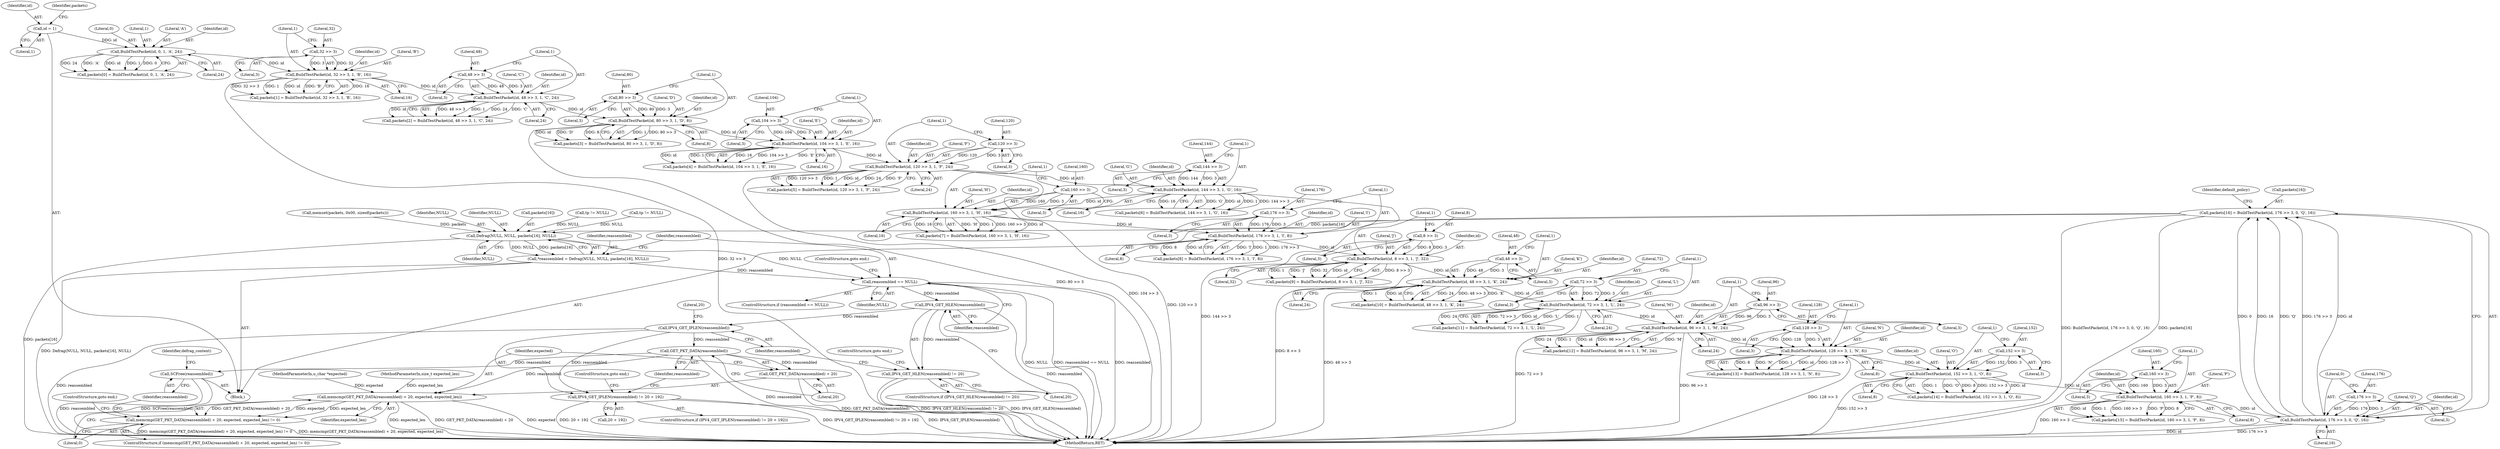 digraph "0_suricata_4a04f814b15762eb446a5ead4d69d021512df6f8_1@pointer" {
"1000334" [label="(Call,packets[16] = BuildTestPacket(id, 176 >> 3, 0, 'Q', 16))"];
"1000338" [label="(Call,BuildTestPacket(id, 176 >> 3, 0, 'Q', 16))"];
"1000326" [label="(Call,BuildTestPacket(id, 160 >> 3, 1, 'P', 8))"];
"1000314" [label="(Call,BuildTestPacket(id, 152 >> 3, 1, 'O', 8))"];
"1000302" [label="(Call,BuildTestPacket(id, 128 >> 3, 1, 'N', 8))"];
"1000290" [label="(Call,BuildTestPacket(id, 96 >> 3, 1, 'M', 24))"];
"1000278" [label="(Call,BuildTestPacket(id, 72 >> 3, 1, 'L', 24))"];
"1000266" [label="(Call,BuildTestPacket(id, 48 >> 3, 1, 'K', 24))"];
"1000254" [label="(Call,BuildTestPacket(id, 8 >> 3, 1, 'J', 32))"];
"1000242" [label="(Call,BuildTestPacket(id, 176 >> 3, 1, 'I', 8))"];
"1000230" [label="(Call,BuildTestPacket(id, 160 >> 3, 1, 'H', 16))"];
"1000218" [label="(Call,BuildTestPacket(id, 144 >> 3, 1, 'G', 16))"];
"1000206" [label="(Call,BuildTestPacket(id, 120 >> 3, 1, 'F', 24))"];
"1000194" [label="(Call,BuildTestPacket(id, 104 >> 3, 1, 'E', 16))"];
"1000182" [label="(Call,BuildTestPacket(id, 80 >> 3, 1, 'D', 8))"];
"1000170" [label="(Call,BuildTestPacket(id, 48 >> 3, 1, 'C', 24))"];
"1000158" [label="(Call,BuildTestPacket(id, 32 >> 3, 1, 'B', 16))"];
"1000148" [label="(Call,BuildTestPacket(id, 0, 1, 'A', 24))"];
"1000135" [label="(Call,id = 1)"];
"1000160" [label="(Call,32 >> 3)"];
"1000172" [label="(Call,48 >> 3)"];
"1000184" [label="(Call,80 >> 3)"];
"1000196" [label="(Call,104 >> 3)"];
"1000208" [label="(Call,120 >> 3)"];
"1000220" [label="(Call,144 >> 3)"];
"1000232" [label="(Call,160 >> 3)"];
"1000244" [label="(Call,176 >> 3)"];
"1000256" [label="(Call,8 >> 3)"];
"1000268" [label="(Call,48 >> 3)"];
"1000280" [label="(Call,72 >> 3)"];
"1000292" [label="(Call,96 >> 3)"];
"1000304" [label="(Call,128 >> 3)"];
"1000316" [label="(Call,152 >> 3)"];
"1000328" [label="(Call,160 >> 3)"];
"1000340" [label="(Call,176 >> 3)"];
"1000431" [label="(Call,Defrag(NULL, NULL, packets[16], NULL))"];
"1000429" [label="(Call,*reassembled = Defrag(NULL, NULL, packets[16], NULL))"];
"1000439" [label="(Call,reassembled == NULL)"];
"1000446" [label="(Call,IPV4_GET_HLEN(reassembled))"];
"1000445" [label="(Call,IPV4_GET_HLEN(reassembled) != 20)"];
"1000453" [label="(Call,IPV4_GET_IPLEN(reassembled))"];
"1000452" [label="(Call,IPV4_GET_IPLEN(reassembled) != 20 + 192)"];
"1000464" [label="(Call,GET_PKT_DATA(reassembled))"];
"1000462" [label="(Call,memcmp(GET_PKT_DATA(reassembled) + 20, expected, expected_len))"];
"1000461" [label="(Call,memcmp(GET_PKT_DATA(reassembled) + 20, expected, expected_len) != 0)"];
"1000463" [label="(Call,GET_PKT_DATA(reassembled) + 20)"];
"1000472" [label="(Call,SCFree(reassembled))"];
"1000249" [label="(Literal,8)"];
"1000189" [label="(Literal,8)"];
"1000326" [label="(Call,BuildTestPacket(id, 160 >> 3, 1, 'P', 8))"];
"1000274" [label="(Call,packets[11] = BuildTestPacket(id, 72 >> 3, 1, 'L', 24))"];
"1000453" [label="(Call,IPV4_GET_IPLEN(reassembled))"];
"1000308" [label="(Literal,'N')"];
"1000199" [label="(Literal,1)"];
"1000243" [label="(Identifier,id)"];
"1000235" [label="(Literal,1)"];
"1000340" [label="(Call,176 >> 3)"];
"1000464" [label="(Call,GET_PKT_DATA(reassembled))"];
"1000469" [label="(Literal,0)"];
"1000197" [label="(Literal,104)"];
"1000298" [label="(Call,packets[13] = BuildTestPacket(id, 128 >> 3, 1, 'N', 8))"];
"1000295" [label="(Literal,1)"];
"1000286" [label="(Call,packets[12] = BuildTestPacket(id, 96 >> 3, 1, 'M', 24))"];
"1000127" [label="(Block,)"];
"1000451" [label="(ControlStructure,if (IPV4_GET_IPLEN(reassembled) != 20 + 192))"];
"1000293" [label="(Literal,96)"];
"1000207" [label="(Identifier,id)"];
"1000230" [label="(Call,BuildTestPacket(id, 160 >> 3, 1, 'H', 16))"];
"1000304" [label="(Call,128 >> 3)"];
"1000254" [label="(Call,BuildTestPacket(id, 8 >> 3, 1, 'J', 32))"];
"1000137" [label="(Literal,1)"];
"1000176" [label="(Literal,'C')"];
"1000187" [label="(Literal,1)"];
"1000345" [label="(Literal,16)"];
"1000505" [label="(MethodReturn,RET)"];
"1000175" [label="(Literal,1)"];
"1000161" [label="(Literal,32)"];
"1000158" [label="(Call,BuildTestPacket(id, 32 >> 3, 1, 'B', 16))"];
"1000218" [label="(Call,BuildTestPacket(id, 144 >> 3, 1, 'G', 16))"];
"1000271" [label="(Literal,1)"];
"1000330" [label="(Literal,3)"];
"1000444" [label="(ControlStructure,if (IPV4_GET_HLEN(reassembled) != 20))"];
"1000139" [label="(Call,memset(packets, 0x00, sizeof(packets)))"];
"1000154" [label="(Call,packets[1] = BuildTestPacket(id, 32 >> 3, 1, 'B', 16))"];
"1000162" [label="(Literal,3)"];
"1000314" [label="(Call,BuildTestPacket(id, 152 >> 3, 1, 'O', 8))"];
"1000309" [label="(Literal,8)"];
"1000153" [label="(Literal,24)"];
"1000188" [label="(Literal,'D')"];
"1000290" [label="(Call,BuildTestPacket(id, 96 >> 3, 1, 'M', 24))"];
"1000285" [label="(Literal,24)"];
"1000433" [label="(Identifier,NULL)"];
"1000226" [label="(Call,packets[7] = BuildTestPacket(id, 160 >> 3, 1, 'H', 16))"];
"1000307" [label="(Literal,1)"];
"1000206" [label="(Call,BuildTestPacket(id, 120 >> 3, 1, 'F', 24))"];
"1000466" [label="(Literal,20)"];
"1000437" [label="(Identifier,NULL)"];
"1000125" [label="(MethodParameterIn,u_char *expected)"];
"1000455" [label="(Call,20 + 192)"];
"1000454" [label="(Identifier,reassembled)"];
"1000302" [label="(Call,BuildTestPacket(id, 128 >> 3, 1, 'N', 8))"];
"1000182" [label="(Call,BuildTestPacket(id, 80 >> 3, 1, 'D', 8))"];
"1000461" [label="(Call,memcmp(GET_PKT_DATA(reassembled) + 20, expected, expected_len) != 0)"];
"1000232" [label="(Call,160 >> 3)"];
"1000136" [label="(Identifier,id)"];
"1000478" [label="(Identifier,defrag_context)"];
"1000297" [label="(Literal,24)"];
"1000144" [label="(Call,packets[0] = BuildTestPacket(id, 0, 1, 'A', 24))"];
"1000266" [label="(Call,BuildTestPacket(id, 48 >> 3, 1, 'K', 24))"];
"1000212" [label="(Literal,'F')"];
"1000174" [label="(Literal,3)"];
"1000256" [label="(Call,8 >> 3)"];
"1000236" [label="(Literal,'H')"];
"1000178" [label="(Call,packets[3] = BuildTestPacket(id, 80 >> 3, 1, 'D', 8))"];
"1000319" [label="(Literal,1)"];
"1000255" [label="(Identifier,id)"];
"1000173" [label="(Literal,48)"];
"1000432" [label="(Identifier,NULL)"];
"1000322" [label="(Call,packets[15] = BuildTestPacket(id, 160 >> 3, 1, 'P', 8))"];
"1000150" [label="(Literal,0)"];
"1000434" [label="(Call,packets[16])"];
"1000459" [label="(ControlStructure,goto end;)"];
"1000370" [label="(Call,tp != NULL)"];
"1000200" [label="(Literal,'E')"];
"1000159" [label="(Identifier,id)"];
"1000450" [label="(ControlStructure,goto end;)"];
"1000165" [label="(Literal,16)"];
"1000246" [label="(Literal,3)"];
"1000238" [label="(Call,packets[8] = BuildTestPacket(id, 176 >> 3, 1, 'I', 8))"];
"1000224" [label="(Literal,'G')"];
"1000231" [label="(Identifier,id)"];
"1000259" [label="(Literal,1)"];
"1000172" [label="(Call,48 >> 3)"];
"1000344" [label="(Literal,'Q')"];
"1000222" [label="(Literal,3)"];
"1000280" [label="(Call,72 >> 3)"];
"1000201" [label="(Literal,16)"];
"1000234" [label="(Literal,3)"];
"1000209" [label="(Literal,120)"];
"1000329" [label="(Literal,160)"];
"1000164" [label="(Literal,'B')"];
"1000160" [label="(Call,32 >> 3)"];
"1000430" [label="(Identifier,reassembled)"];
"1000126" [label="(MethodParameterIn,size_t expected_len)"];
"1000438" [label="(ControlStructure,if (reassembled == NULL))"];
"1000140" [label="(Identifier,packets)"];
"1000446" [label="(Call,IPV4_GET_HLEN(reassembled))"];
"1000292" [label="(Call,96 >> 3)"];
"1000448" [label="(Literal,20)"];
"1000268" [label="(Call,48 >> 3)"];
"1000184" [label="(Call,80 >> 3)"];
"1000463" [label="(Call,GET_PKT_DATA(reassembled) + 20)"];
"1000439" [label="(Call,reassembled == NULL)"];
"1000443" [label="(ControlStructure,goto end;)"];
"1000279" [label="(Identifier,id)"];
"1000244" [label="(Call,176 >> 3)"];
"1000332" [label="(Literal,'P')"];
"1000315" [label="(Identifier,id)"];
"1000237" [label="(Literal,16)"];
"1000151" [label="(Literal,1)"];
"1000221" [label="(Literal,144)"];
"1000166" [label="(Call,packets[2] = BuildTestPacket(id, 48 >> 3, 1, 'C', 24))"];
"1000270" [label="(Literal,3)"];
"1000328" [label="(Call,160 >> 3)"];
"1000431" [label="(Call,Defrag(NULL, NULL, packets[16], NULL))"];
"1000407" [label="(Call,tp != NULL)"];
"1000190" [label="(Call,packets[4] = BuildTestPacket(id, 104 >> 3, 1, 'E', 16))"];
"1000186" [label="(Literal,3)"];
"1000208" [label="(Call,120 >> 3)"];
"1000342" [label="(Literal,3)"];
"1000320" [label="(Literal,'O')"];
"1000257" [label="(Literal,8)"];
"1000211" [label="(Literal,1)"];
"1000272" [label="(Literal,'K')"];
"1000294" [label="(Literal,3)"];
"1000335" [label="(Call,packets[16])"];
"1000198" [label="(Literal,3)"];
"1000310" [label="(Call,packets[14] = BuildTestPacket(id, 152 >> 3, 1, 'O', 8))"];
"1000195" [label="(Identifier,id)"];
"1000183" [label="(Identifier,id)"];
"1000210" [label="(Literal,3)"];
"1000334" [label="(Call,packets[16] = BuildTestPacket(id, 176 >> 3, 0, 'Q', 16))"];
"1000317" [label="(Literal,152)"];
"1000214" [label="(Call,packets[6] = BuildTestPacket(id, 144 >> 3, 1, 'G', 16))"];
"1000185" [label="(Literal,80)"];
"1000177" [label="(Literal,24)"];
"1000233" [label="(Literal,160)"];
"1000296" [label="(Literal,'M')"];
"1000316" [label="(Call,152 >> 3)"];
"1000462" [label="(Call,memcmp(GET_PKT_DATA(reassembled) + 20, expected, expected_len))"];
"1000202" [label="(Call,packets[5] = BuildTestPacket(id, 120 >> 3, 1, 'F', 24))"];
"1000171" [label="(Identifier,id)"];
"1000248" [label="(Literal,'I')"];
"1000429" [label="(Call,*reassembled = Defrag(NULL, NULL, packets[16], NULL))"];
"1000460" [label="(ControlStructure,if (memcmp(GET_PKT_DATA(reassembled) + 20, expected, expected_len) != 0))"];
"1000338" [label="(Call,BuildTestPacket(id, 176 >> 3, 0, 'Q', 16))"];
"1000468" [label="(Identifier,expected_len)"];
"1000305" [label="(Literal,128)"];
"1000327" [label="(Identifier,id)"];
"1000452" [label="(Call,IPV4_GET_IPLEN(reassembled) != 20 + 192)"];
"1000343" [label="(Literal,0)"];
"1000456" [label="(Literal,20)"];
"1000471" [label="(ControlStructure,goto end;)"];
"1000283" [label="(Literal,1)"];
"1000247" [label="(Literal,1)"];
"1000220" [label="(Call,144 >> 3)"];
"1000219" [label="(Identifier,id)"];
"1000267" [label="(Identifier,id)"];
"1000170" [label="(Call,BuildTestPacket(id, 48 >> 3, 1, 'C', 24))"];
"1000291" [label="(Identifier,id)"];
"1000163" [label="(Literal,1)"];
"1000465" [label="(Identifier,reassembled)"];
"1000223" [label="(Literal,1)"];
"1000303" [label="(Identifier,id)"];
"1000278" [label="(Call,BuildTestPacket(id, 72 >> 3, 1, 'L', 24))"];
"1000347" [label="(Identifier,default_policy)"];
"1000242" [label="(Call,BuildTestPacket(id, 176 >> 3, 1, 'I', 8))"];
"1000333" [label="(Literal,8)"];
"1000447" [label="(Identifier,reassembled)"];
"1000194" [label="(Call,BuildTestPacket(id, 104 >> 3, 1, 'E', 16))"];
"1000196" [label="(Call,104 >> 3)"];
"1000225" [label="(Literal,16)"];
"1000284" [label="(Literal,'L')"];
"1000213" [label="(Literal,24)"];
"1000258" [label="(Literal,3)"];
"1000440" [label="(Identifier,reassembled)"];
"1000135" [label="(Call,id = 1)"];
"1000260" [label="(Literal,'J')"];
"1000262" [label="(Call,packets[10] = BuildTestPacket(id, 48 >> 3, 1, 'K', 24))"];
"1000152" [label="(Literal,'A')"];
"1000318" [label="(Literal,3)"];
"1000281" [label="(Literal,72)"];
"1000441" [label="(Identifier,NULL)"];
"1000306" [label="(Literal,3)"];
"1000269" [label="(Literal,48)"];
"1000282" [label="(Literal,3)"];
"1000149" [label="(Identifier,id)"];
"1000339" [label="(Identifier,id)"];
"1000467" [label="(Identifier,expected)"];
"1000273" [label="(Literal,24)"];
"1000472" [label="(Call,SCFree(reassembled))"];
"1000445" [label="(Call,IPV4_GET_HLEN(reassembled) != 20)"];
"1000261" [label="(Literal,32)"];
"1000321" [label="(Literal,8)"];
"1000341" [label="(Literal,176)"];
"1000245" [label="(Literal,176)"];
"1000250" [label="(Call,packets[9] = BuildTestPacket(id, 8 >> 3, 1, 'J', 32))"];
"1000148" [label="(Call,BuildTestPacket(id, 0, 1, 'A', 24))"];
"1000331" [label="(Literal,1)"];
"1000473" [label="(Identifier,reassembled)"];
"1000334" -> "1000127"  [label="AST: "];
"1000334" -> "1000338"  [label="CFG: "];
"1000335" -> "1000334"  [label="AST: "];
"1000338" -> "1000334"  [label="AST: "];
"1000347" -> "1000334"  [label="CFG: "];
"1000334" -> "1000505"  [label="DDG: BuildTestPacket(id, 176 >> 3, 0, 'Q', 16)"];
"1000334" -> "1000505"  [label="DDG: packets[16]"];
"1000338" -> "1000334"  [label="DDG: 0"];
"1000338" -> "1000334"  [label="DDG: 16"];
"1000338" -> "1000334"  [label="DDG: 'Q'"];
"1000338" -> "1000334"  [label="DDG: 176 >> 3"];
"1000338" -> "1000334"  [label="DDG: id"];
"1000334" -> "1000431"  [label="DDG: packets[16]"];
"1000338" -> "1000345"  [label="CFG: "];
"1000339" -> "1000338"  [label="AST: "];
"1000340" -> "1000338"  [label="AST: "];
"1000343" -> "1000338"  [label="AST: "];
"1000344" -> "1000338"  [label="AST: "];
"1000345" -> "1000338"  [label="AST: "];
"1000338" -> "1000505"  [label="DDG: id"];
"1000338" -> "1000505"  [label="DDG: 176 >> 3"];
"1000326" -> "1000338"  [label="DDG: id"];
"1000340" -> "1000338"  [label="DDG: 176"];
"1000340" -> "1000338"  [label="DDG: 3"];
"1000326" -> "1000322"  [label="AST: "];
"1000326" -> "1000333"  [label="CFG: "];
"1000327" -> "1000326"  [label="AST: "];
"1000328" -> "1000326"  [label="AST: "];
"1000331" -> "1000326"  [label="AST: "];
"1000332" -> "1000326"  [label="AST: "];
"1000333" -> "1000326"  [label="AST: "];
"1000322" -> "1000326"  [label="CFG: "];
"1000326" -> "1000505"  [label="DDG: 160 >> 3"];
"1000326" -> "1000322"  [label="DDG: id"];
"1000326" -> "1000322"  [label="DDG: 1"];
"1000326" -> "1000322"  [label="DDG: 160 >> 3"];
"1000326" -> "1000322"  [label="DDG: 'P'"];
"1000326" -> "1000322"  [label="DDG: 8"];
"1000314" -> "1000326"  [label="DDG: id"];
"1000328" -> "1000326"  [label="DDG: 160"];
"1000328" -> "1000326"  [label="DDG: 3"];
"1000314" -> "1000310"  [label="AST: "];
"1000314" -> "1000321"  [label="CFG: "];
"1000315" -> "1000314"  [label="AST: "];
"1000316" -> "1000314"  [label="AST: "];
"1000319" -> "1000314"  [label="AST: "];
"1000320" -> "1000314"  [label="AST: "];
"1000321" -> "1000314"  [label="AST: "];
"1000310" -> "1000314"  [label="CFG: "];
"1000314" -> "1000505"  [label="DDG: 152 >> 3"];
"1000314" -> "1000310"  [label="DDG: 1"];
"1000314" -> "1000310"  [label="DDG: 'O'"];
"1000314" -> "1000310"  [label="DDG: 8"];
"1000314" -> "1000310"  [label="DDG: 152 >> 3"];
"1000314" -> "1000310"  [label="DDG: id"];
"1000302" -> "1000314"  [label="DDG: id"];
"1000316" -> "1000314"  [label="DDG: 152"];
"1000316" -> "1000314"  [label="DDG: 3"];
"1000302" -> "1000298"  [label="AST: "];
"1000302" -> "1000309"  [label="CFG: "];
"1000303" -> "1000302"  [label="AST: "];
"1000304" -> "1000302"  [label="AST: "];
"1000307" -> "1000302"  [label="AST: "];
"1000308" -> "1000302"  [label="AST: "];
"1000309" -> "1000302"  [label="AST: "];
"1000298" -> "1000302"  [label="CFG: "];
"1000302" -> "1000505"  [label="DDG: 128 >> 3"];
"1000302" -> "1000298"  [label="DDG: 8"];
"1000302" -> "1000298"  [label="DDG: 'N'"];
"1000302" -> "1000298"  [label="DDG: 1"];
"1000302" -> "1000298"  [label="DDG: id"];
"1000302" -> "1000298"  [label="DDG: 128 >> 3"];
"1000290" -> "1000302"  [label="DDG: id"];
"1000304" -> "1000302"  [label="DDG: 128"];
"1000304" -> "1000302"  [label="DDG: 3"];
"1000290" -> "1000286"  [label="AST: "];
"1000290" -> "1000297"  [label="CFG: "];
"1000291" -> "1000290"  [label="AST: "];
"1000292" -> "1000290"  [label="AST: "];
"1000295" -> "1000290"  [label="AST: "];
"1000296" -> "1000290"  [label="AST: "];
"1000297" -> "1000290"  [label="AST: "];
"1000286" -> "1000290"  [label="CFG: "];
"1000290" -> "1000505"  [label="DDG: 96 >> 3"];
"1000290" -> "1000286"  [label="DDG: 'M'"];
"1000290" -> "1000286"  [label="DDG: 24"];
"1000290" -> "1000286"  [label="DDG: 1"];
"1000290" -> "1000286"  [label="DDG: id"];
"1000290" -> "1000286"  [label="DDG: 96 >> 3"];
"1000278" -> "1000290"  [label="DDG: id"];
"1000292" -> "1000290"  [label="DDG: 96"];
"1000292" -> "1000290"  [label="DDG: 3"];
"1000278" -> "1000274"  [label="AST: "];
"1000278" -> "1000285"  [label="CFG: "];
"1000279" -> "1000278"  [label="AST: "];
"1000280" -> "1000278"  [label="AST: "];
"1000283" -> "1000278"  [label="AST: "];
"1000284" -> "1000278"  [label="AST: "];
"1000285" -> "1000278"  [label="AST: "];
"1000274" -> "1000278"  [label="CFG: "];
"1000278" -> "1000505"  [label="DDG: 72 >> 3"];
"1000278" -> "1000274"  [label="DDG: 72 >> 3"];
"1000278" -> "1000274"  [label="DDG: id"];
"1000278" -> "1000274"  [label="DDG: 'L'"];
"1000278" -> "1000274"  [label="DDG: 1"];
"1000278" -> "1000274"  [label="DDG: 24"];
"1000266" -> "1000278"  [label="DDG: id"];
"1000280" -> "1000278"  [label="DDG: 72"];
"1000280" -> "1000278"  [label="DDG: 3"];
"1000266" -> "1000262"  [label="AST: "];
"1000266" -> "1000273"  [label="CFG: "];
"1000267" -> "1000266"  [label="AST: "];
"1000268" -> "1000266"  [label="AST: "];
"1000271" -> "1000266"  [label="AST: "];
"1000272" -> "1000266"  [label="AST: "];
"1000273" -> "1000266"  [label="AST: "];
"1000262" -> "1000266"  [label="CFG: "];
"1000266" -> "1000505"  [label="DDG: 48 >> 3"];
"1000266" -> "1000262"  [label="DDG: 24"];
"1000266" -> "1000262"  [label="DDG: 48 >> 3"];
"1000266" -> "1000262"  [label="DDG: 'K'"];
"1000266" -> "1000262"  [label="DDG: 1"];
"1000266" -> "1000262"  [label="DDG: id"];
"1000254" -> "1000266"  [label="DDG: id"];
"1000268" -> "1000266"  [label="DDG: 48"];
"1000268" -> "1000266"  [label="DDG: 3"];
"1000254" -> "1000250"  [label="AST: "];
"1000254" -> "1000261"  [label="CFG: "];
"1000255" -> "1000254"  [label="AST: "];
"1000256" -> "1000254"  [label="AST: "];
"1000259" -> "1000254"  [label="AST: "];
"1000260" -> "1000254"  [label="AST: "];
"1000261" -> "1000254"  [label="AST: "];
"1000250" -> "1000254"  [label="CFG: "];
"1000254" -> "1000505"  [label="DDG: 8 >> 3"];
"1000254" -> "1000250"  [label="DDG: 8 >> 3"];
"1000254" -> "1000250"  [label="DDG: 1"];
"1000254" -> "1000250"  [label="DDG: 'J'"];
"1000254" -> "1000250"  [label="DDG: 32"];
"1000254" -> "1000250"  [label="DDG: id"];
"1000242" -> "1000254"  [label="DDG: id"];
"1000256" -> "1000254"  [label="DDG: 8"];
"1000256" -> "1000254"  [label="DDG: 3"];
"1000242" -> "1000238"  [label="AST: "];
"1000242" -> "1000249"  [label="CFG: "];
"1000243" -> "1000242"  [label="AST: "];
"1000244" -> "1000242"  [label="AST: "];
"1000247" -> "1000242"  [label="AST: "];
"1000248" -> "1000242"  [label="AST: "];
"1000249" -> "1000242"  [label="AST: "];
"1000238" -> "1000242"  [label="CFG: "];
"1000242" -> "1000238"  [label="DDG: 'I'"];
"1000242" -> "1000238"  [label="DDG: 1"];
"1000242" -> "1000238"  [label="DDG: 176 >> 3"];
"1000242" -> "1000238"  [label="DDG: 8"];
"1000242" -> "1000238"  [label="DDG: id"];
"1000230" -> "1000242"  [label="DDG: id"];
"1000244" -> "1000242"  [label="DDG: 176"];
"1000244" -> "1000242"  [label="DDG: 3"];
"1000230" -> "1000226"  [label="AST: "];
"1000230" -> "1000237"  [label="CFG: "];
"1000231" -> "1000230"  [label="AST: "];
"1000232" -> "1000230"  [label="AST: "];
"1000235" -> "1000230"  [label="AST: "];
"1000236" -> "1000230"  [label="AST: "];
"1000237" -> "1000230"  [label="AST: "];
"1000226" -> "1000230"  [label="CFG: "];
"1000230" -> "1000226"  [label="DDG: 'H'"];
"1000230" -> "1000226"  [label="DDG: 1"];
"1000230" -> "1000226"  [label="DDG: 160 >> 3"];
"1000230" -> "1000226"  [label="DDG: id"];
"1000230" -> "1000226"  [label="DDG: 16"];
"1000218" -> "1000230"  [label="DDG: id"];
"1000232" -> "1000230"  [label="DDG: 160"];
"1000232" -> "1000230"  [label="DDG: 3"];
"1000218" -> "1000214"  [label="AST: "];
"1000218" -> "1000225"  [label="CFG: "];
"1000219" -> "1000218"  [label="AST: "];
"1000220" -> "1000218"  [label="AST: "];
"1000223" -> "1000218"  [label="AST: "];
"1000224" -> "1000218"  [label="AST: "];
"1000225" -> "1000218"  [label="AST: "];
"1000214" -> "1000218"  [label="CFG: "];
"1000218" -> "1000505"  [label="DDG: 144 >> 3"];
"1000218" -> "1000214"  [label="DDG: 'G'"];
"1000218" -> "1000214"  [label="DDG: id"];
"1000218" -> "1000214"  [label="DDG: 1"];
"1000218" -> "1000214"  [label="DDG: 144 >> 3"];
"1000218" -> "1000214"  [label="DDG: 16"];
"1000206" -> "1000218"  [label="DDG: id"];
"1000220" -> "1000218"  [label="DDG: 144"];
"1000220" -> "1000218"  [label="DDG: 3"];
"1000206" -> "1000202"  [label="AST: "];
"1000206" -> "1000213"  [label="CFG: "];
"1000207" -> "1000206"  [label="AST: "];
"1000208" -> "1000206"  [label="AST: "];
"1000211" -> "1000206"  [label="AST: "];
"1000212" -> "1000206"  [label="AST: "];
"1000213" -> "1000206"  [label="AST: "];
"1000202" -> "1000206"  [label="CFG: "];
"1000206" -> "1000505"  [label="DDG: 120 >> 3"];
"1000206" -> "1000202"  [label="DDG: 120 >> 3"];
"1000206" -> "1000202"  [label="DDG: 1"];
"1000206" -> "1000202"  [label="DDG: id"];
"1000206" -> "1000202"  [label="DDG: 24"];
"1000206" -> "1000202"  [label="DDG: 'F'"];
"1000194" -> "1000206"  [label="DDG: id"];
"1000208" -> "1000206"  [label="DDG: 120"];
"1000208" -> "1000206"  [label="DDG: 3"];
"1000194" -> "1000190"  [label="AST: "];
"1000194" -> "1000201"  [label="CFG: "];
"1000195" -> "1000194"  [label="AST: "];
"1000196" -> "1000194"  [label="AST: "];
"1000199" -> "1000194"  [label="AST: "];
"1000200" -> "1000194"  [label="AST: "];
"1000201" -> "1000194"  [label="AST: "];
"1000190" -> "1000194"  [label="CFG: "];
"1000194" -> "1000505"  [label="DDG: 104 >> 3"];
"1000194" -> "1000190"  [label="DDG: 16"];
"1000194" -> "1000190"  [label="DDG: 104 >> 3"];
"1000194" -> "1000190"  [label="DDG: 'E'"];
"1000194" -> "1000190"  [label="DDG: id"];
"1000194" -> "1000190"  [label="DDG: 1"];
"1000182" -> "1000194"  [label="DDG: id"];
"1000196" -> "1000194"  [label="DDG: 104"];
"1000196" -> "1000194"  [label="DDG: 3"];
"1000182" -> "1000178"  [label="AST: "];
"1000182" -> "1000189"  [label="CFG: "];
"1000183" -> "1000182"  [label="AST: "];
"1000184" -> "1000182"  [label="AST: "];
"1000187" -> "1000182"  [label="AST: "];
"1000188" -> "1000182"  [label="AST: "];
"1000189" -> "1000182"  [label="AST: "];
"1000178" -> "1000182"  [label="CFG: "];
"1000182" -> "1000505"  [label="DDG: 80 >> 3"];
"1000182" -> "1000178"  [label="DDG: 1"];
"1000182" -> "1000178"  [label="DDG: 80 >> 3"];
"1000182" -> "1000178"  [label="DDG: id"];
"1000182" -> "1000178"  [label="DDG: 'D'"];
"1000182" -> "1000178"  [label="DDG: 8"];
"1000170" -> "1000182"  [label="DDG: id"];
"1000184" -> "1000182"  [label="DDG: 80"];
"1000184" -> "1000182"  [label="DDG: 3"];
"1000170" -> "1000166"  [label="AST: "];
"1000170" -> "1000177"  [label="CFG: "];
"1000171" -> "1000170"  [label="AST: "];
"1000172" -> "1000170"  [label="AST: "];
"1000175" -> "1000170"  [label="AST: "];
"1000176" -> "1000170"  [label="AST: "];
"1000177" -> "1000170"  [label="AST: "];
"1000166" -> "1000170"  [label="CFG: "];
"1000170" -> "1000166"  [label="DDG: 48 >> 3"];
"1000170" -> "1000166"  [label="DDG: 1"];
"1000170" -> "1000166"  [label="DDG: 24"];
"1000170" -> "1000166"  [label="DDG: 'C'"];
"1000170" -> "1000166"  [label="DDG: id"];
"1000158" -> "1000170"  [label="DDG: id"];
"1000172" -> "1000170"  [label="DDG: 48"];
"1000172" -> "1000170"  [label="DDG: 3"];
"1000158" -> "1000154"  [label="AST: "];
"1000158" -> "1000165"  [label="CFG: "];
"1000159" -> "1000158"  [label="AST: "];
"1000160" -> "1000158"  [label="AST: "];
"1000163" -> "1000158"  [label="AST: "];
"1000164" -> "1000158"  [label="AST: "];
"1000165" -> "1000158"  [label="AST: "];
"1000154" -> "1000158"  [label="CFG: "];
"1000158" -> "1000505"  [label="DDG: 32 >> 3"];
"1000158" -> "1000154"  [label="DDG: 16"];
"1000158" -> "1000154"  [label="DDG: 32 >> 3"];
"1000158" -> "1000154"  [label="DDG: 1"];
"1000158" -> "1000154"  [label="DDG: id"];
"1000158" -> "1000154"  [label="DDG: 'B'"];
"1000148" -> "1000158"  [label="DDG: id"];
"1000160" -> "1000158"  [label="DDG: 32"];
"1000160" -> "1000158"  [label="DDG: 3"];
"1000148" -> "1000144"  [label="AST: "];
"1000148" -> "1000153"  [label="CFG: "];
"1000149" -> "1000148"  [label="AST: "];
"1000150" -> "1000148"  [label="AST: "];
"1000151" -> "1000148"  [label="AST: "];
"1000152" -> "1000148"  [label="AST: "];
"1000153" -> "1000148"  [label="AST: "];
"1000144" -> "1000148"  [label="CFG: "];
"1000148" -> "1000144"  [label="DDG: 24"];
"1000148" -> "1000144"  [label="DDG: 'A'"];
"1000148" -> "1000144"  [label="DDG: id"];
"1000148" -> "1000144"  [label="DDG: 1"];
"1000148" -> "1000144"  [label="DDG: 0"];
"1000135" -> "1000148"  [label="DDG: id"];
"1000135" -> "1000127"  [label="AST: "];
"1000135" -> "1000137"  [label="CFG: "];
"1000136" -> "1000135"  [label="AST: "];
"1000137" -> "1000135"  [label="AST: "];
"1000140" -> "1000135"  [label="CFG: "];
"1000160" -> "1000162"  [label="CFG: "];
"1000161" -> "1000160"  [label="AST: "];
"1000162" -> "1000160"  [label="AST: "];
"1000163" -> "1000160"  [label="CFG: "];
"1000172" -> "1000174"  [label="CFG: "];
"1000173" -> "1000172"  [label="AST: "];
"1000174" -> "1000172"  [label="AST: "];
"1000175" -> "1000172"  [label="CFG: "];
"1000184" -> "1000186"  [label="CFG: "];
"1000185" -> "1000184"  [label="AST: "];
"1000186" -> "1000184"  [label="AST: "];
"1000187" -> "1000184"  [label="CFG: "];
"1000196" -> "1000198"  [label="CFG: "];
"1000197" -> "1000196"  [label="AST: "];
"1000198" -> "1000196"  [label="AST: "];
"1000199" -> "1000196"  [label="CFG: "];
"1000208" -> "1000210"  [label="CFG: "];
"1000209" -> "1000208"  [label="AST: "];
"1000210" -> "1000208"  [label="AST: "];
"1000211" -> "1000208"  [label="CFG: "];
"1000220" -> "1000222"  [label="CFG: "];
"1000221" -> "1000220"  [label="AST: "];
"1000222" -> "1000220"  [label="AST: "];
"1000223" -> "1000220"  [label="CFG: "];
"1000232" -> "1000234"  [label="CFG: "];
"1000233" -> "1000232"  [label="AST: "];
"1000234" -> "1000232"  [label="AST: "];
"1000235" -> "1000232"  [label="CFG: "];
"1000244" -> "1000246"  [label="CFG: "];
"1000245" -> "1000244"  [label="AST: "];
"1000246" -> "1000244"  [label="AST: "];
"1000247" -> "1000244"  [label="CFG: "];
"1000256" -> "1000258"  [label="CFG: "];
"1000257" -> "1000256"  [label="AST: "];
"1000258" -> "1000256"  [label="AST: "];
"1000259" -> "1000256"  [label="CFG: "];
"1000268" -> "1000270"  [label="CFG: "];
"1000269" -> "1000268"  [label="AST: "];
"1000270" -> "1000268"  [label="AST: "];
"1000271" -> "1000268"  [label="CFG: "];
"1000280" -> "1000282"  [label="CFG: "];
"1000281" -> "1000280"  [label="AST: "];
"1000282" -> "1000280"  [label="AST: "];
"1000283" -> "1000280"  [label="CFG: "];
"1000292" -> "1000294"  [label="CFG: "];
"1000293" -> "1000292"  [label="AST: "];
"1000294" -> "1000292"  [label="AST: "];
"1000295" -> "1000292"  [label="CFG: "];
"1000304" -> "1000306"  [label="CFG: "];
"1000305" -> "1000304"  [label="AST: "];
"1000306" -> "1000304"  [label="AST: "];
"1000307" -> "1000304"  [label="CFG: "];
"1000316" -> "1000318"  [label="CFG: "];
"1000317" -> "1000316"  [label="AST: "];
"1000318" -> "1000316"  [label="AST: "];
"1000319" -> "1000316"  [label="CFG: "];
"1000328" -> "1000330"  [label="CFG: "];
"1000329" -> "1000328"  [label="AST: "];
"1000330" -> "1000328"  [label="AST: "];
"1000331" -> "1000328"  [label="CFG: "];
"1000340" -> "1000342"  [label="CFG: "];
"1000341" -> "1000340"  [label="AST: "];
"1000342" -> "1000340"  [label="AST: "];
"1000343" -> "1000340"  [label="CFG: "];
"1000431" -> "1000429"  [label="AST: "];
"1000431" -> "1000437"  [label="CFG: "];
"1000432" -> "1000431"  [label="AST: "];
"1000433" -> "1000431"  [label="AST: "];
"1000434" -> "1000431"  [label="AST: "];
"1000437" -> "1000431"  [label="AST: "];
"1000429" -> "1000431"  [label="CFG: "];
"1000431" -> "1000505"  [label="DDG: packets[16]"];
"1000431" -> "1000429"  [label="DDG: NULL"];
"1000431" -> "1000429"  [label="DDG: packets[16]"];
"1000407" -> "1000431"  [label="DDG: NULL"];
"1000370" -> "1000431"  [label="DDG: NULL"];
"1000139" -> "1000431"  [label="DDG: packets"];
"1000431" -> "1000439"  [label="DDG: NULL"];
"1000429" -> "1000127"  [label="AST: "];
"1000430" -> "1000429"  [label="AST: "];
"1000440" -> "1000429"  [label="CFG: "];
"1000429" -> "1000505"  [label="DDG: Defrag(NULL, NULL, packets[16], NULL)"];
"1000429" -> "1000439"  [label="DDG: reassembled"];
"1000439" -> "1000438"  [label="AST: "];
"1000439" -> "1000441"  [label="CFG: "];
"1000440" -> "1000439"  [label="AST: "];
"1000441" -> "1000439"  [label="AST: "];
"1000443" -> "1000439"  [label="CFG: "];
"1000447" -> "1000439"  [label="CFG: "];
"1000439" -> "1000505"  [label="DDG: reassembled"];
"1000439" -> "1000505"  [label="DDG: NULL"];
"1000439" -> "1000505"  [label="DDG: reassembled == NULL"];
"1000439" -> "1000446"  [label="DDG: reassembled"];
"1000446" -> "1000445"  [label="AST: "];
"1000446" -> "1000447"  [label="CFG: "];
"1000447" -> "1000446"  [label="AST: "];
"1000448" -> "1000446"  [label="CFG: "];
"1000446" -> "1000505"  [label="DDG: reassembled"];
"1000446" -> "1000445"  [label="DDG: reassembled"];
"1000446" -> "1000453"  [label="DDG: reassembled"];
"1000445" -> "1000444"  [label="AST: "];
"1000445" -> "1000448"  [label="CFG: "];
"1000448" -> "1000445"  [label="AST: "];
"1000450" -> "1000445"  [label="CFG: "];
"1000454" -> "1000445"  [label="CFG: "];
"1000445" -> "1000505"  [label="DDG: IPV4_GET_HLEN(reassembled)"];
"1000445" -> "1000505"  [label="DDG: IPV4_GET_HLEN(reassembled) != 20"];
"1000453" -> "1000452"  [label="AST: "];
"1000453" -> "1000454"  [label="CFG: "];
"1000454" -> "1000453"  [label="AST: "];
"1000456" -> "1000453"  [label="CFG: "];
"1000453" -> "1000505"  [label="DDG: reassembled"];
"1000453" -> "1000452"  [label="DDG: reassembled"];
"1000453" -> "1000464"  [label="DDG: reassembled"];
"1000452" -> "1000451"  [label="AST: "];
"1000452" -> "1000455"  [label="CFG: "];
"1000455" -> "1000452"  [label="AST: "];
"1000459" -> "1000452"  [label="CFG: "];
"1000465" -> "1000452"  [label="CFG: "];
"1000452" -> "1000505"  [label="DDG: 20 + 192"];
"1000452" -> "1000505"  [label="DDG: IPV4_GET_IPLEN(reassembled) != 20 + 192"];
"1000452" -> "1000505"  [label="DDG: IPV4_GET_IPLEN(reassembled)"];
"1000464" -> "1000463"  [label="AST: "];
"1000464" -> "1000465"  [label="CFG: "];
"1000465" -> "1000464"  [label="AST: "];
"1000466" -> "1000464"  [label="CFG: "];
"1000464" -> "1000505"  [label="DDG: reassembled"];
"1000464" -> "1000462"  [label="DDG: reassembled"];
"1000464" -> "1000463"  [label="DDG: reassembled"];
"1000464" -> "1000472"  [label="DDG: reassembled"];
"1000462" -> "1000461"  [label="AST: "];
"1000462" -> "1000468"  [label="CFG: "];
"1000463" -> "1000462"  [label="AST: "];
"1000467" -> "1000462"  [label="AST: "];
"1000468" -> "1000462"  [label="AST: "];
"1000469" -> "1000462"  [label="CFG: "];
"1000462" -> "1000505"  [label="DDG: expected_len"];
"1000462" -> "1000505"  [label="DDG: GET_PKT_DATA(reassembled) + 20"];
"1000462" -> "1000505"  [label="DDG: expected"];
"1000462" -> "1000461"  [label="DDG: GET_PKT_DATA(reassembled) + 20"];
"1000462" -> "1000461"  [label="DDG: expected"];
"1000462" -> "1000461"  [label="DDG: expected_len"];
"1000125" -> "1000462"  [label="DDG: expected"];
"1000126" -> "1000462"  [label="DDG: expected_len"];
"1000461" -> "1000460"  [label="AST: "];
"1000461" -> "1000469"  [label="CFG: "];
"1000469" -> "1000461"  [label="AST: "];
"1000471" -> "1000461"  [label="CFG: "];
"1000473" -> "1000461"  [label="CFG: "];
"1000461" -> "1000505"  [label="DDG: memcmp(GET_PKT_DATA(reassembled) + 20, expected, expected_len) != 0"];
"1000461" -> "1000505"  [label="DDG: memcmp(GET_PKT_DATA(reassembled) + 20, expected, expected_len)"];
"1000463" -> "1000466"  [label="CFG: "];
"1000466" -> "1000463"  [label="AST: "];
"1000467" -> "1000463"  [label="CFG: "];
"1000463" -> "1000505"  [label="DDG: GET_PKT_DATA(reassembled)"];
"1000472" -> "1000127"  [label="AST: "];
"1000472" -> "1000473"  [label="CFG: "];
"1000473" -> "1000472"  [label="AST: "];
"1000478" -> "1000472"  [label="CFG: "];
"1000472" -> "1000505"  [label="DDG: SCFree(reassembled)"];
"1000472" -> "1000505"  [label="DDG: reassembled"];
}
